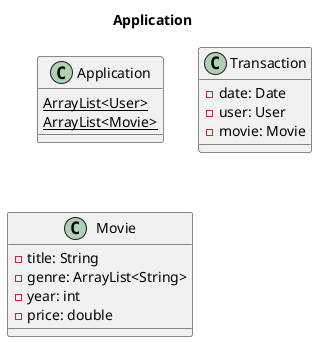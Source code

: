@startuml

title Application

class Application {
    {static} ArrayList<User>
    {static} ArrayList<Movie>
}

class Transaction {
    -date: Date
    -user: User
    -movie: Movie
}

class Movie {
    -title: String
    -genre: ArrayList<String>
    -year: int
    -price: double
}

@enduml